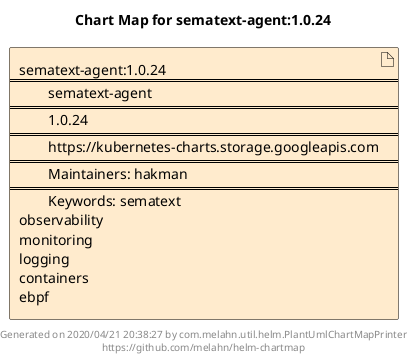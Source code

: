 @startuml
skinparam linetype ortho
skinparam backgroundColor white
skinparam usecaseBorderColor black
skinparam usecaseArrowColor LightSlateGray
skinparam artifactBorderColor black
skinparam artifactArrowColor LightSlateGray

title Chart Map for sematext-agent:1.0.24

'There is one referenced Helm Chart
artifact "sematext-agent:1.0.24\n====\n\tsematext-agent\n====\n\t1.0.24\n====\n\thttps://kubernetes-charts.storage.googleapis.com\n====\n\tMaintainers: hakman\n====\n\tKeywords: sematext\nobservability\nmonitoring\nlogging\ncontainers\nebpf" as sematext_agent_1_0_24 #BlanchedAlmond

'There are 0 referenced Docker Images

'Chart Dependencies

center footer Generated on 2020/04/21 20:38:27 by com.melahn.util.helm.PlantUmlChartMapPrinter\nhttps://github.com/melahn/helm-chartmap
@enduml
